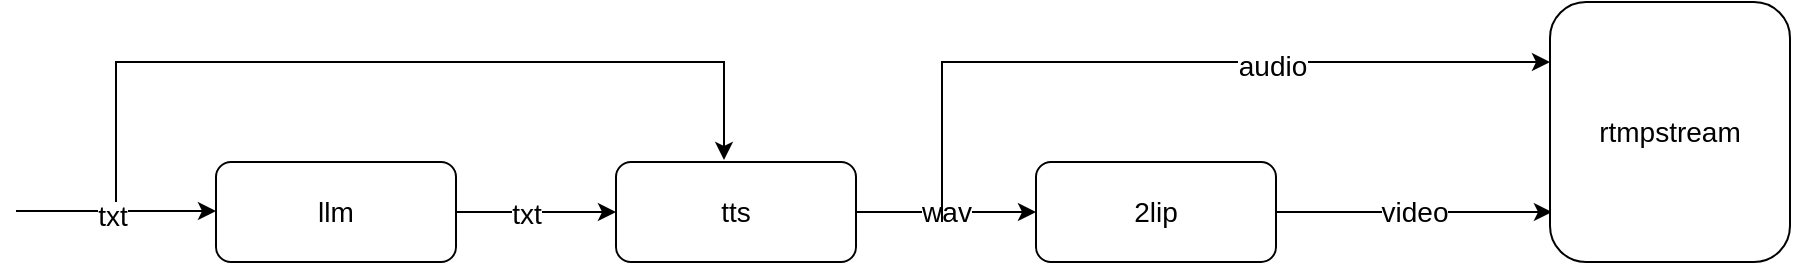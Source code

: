 <mxfile version="20.8.16" type="device"><diagram name="第 1 页" id="HC2TmTF6pd-TvRSKipQh"><mxGraphModel dx="1143" dy="674" grid="1" gridSize="10" guides="1" tooltips="1" connect="1" arrows="1" fold="1" page="1" pageScale="1" pageWidth="1654" pageHeight="2336" math="0" shadow="0"><root><mxCell id="0"/><mxCell id="1" parent="0"/><mxCell id="1Bem9KEXbyJZO9yaHr62-7" value="" style="edgeStyle=orthogonalEdgeStyle;rounded=0;orthogonalLoop=1;jettySize=auto;html=1;" parent="1" source="1Bem9KEXbyJZO9yaHr62-1" target="1Bem9KEXbyJZO9yaHr62-2" edge="1"><mxGeometry relative="1" as="geometry"/></mxCell><mxCell id="1Bem9KEXbyJZO9yaHr62-8" value="&lt;font style=&quot;font-size: 14px;&quot;&gt;txt&lt;/font&gt;" style="edgeLabel;html=1;align=center;verticalAlign=middle;resizable=0;points=[];" parent="1Bem9KEXbyJZO9yaHr62-7" vertex="1" connectable="0"><mxGeometry x="-0.125" y="-1" relative="1" as="geometry"><mxPoint as="offset"/></mxGeometry></mxCell><mxCell id="1Bem9KEXbyJZO9yaHr62-1" value="&lt;font style=&quot;font-size: 14px;&quot;&gt;llm&lt;/font&gt;" style="rounded=1;whiteSpace=wrap;html=1;" parent="1" vertex="1"><mxGeometry x="160" y="230" width="120" height="50" as="geometry"/></mxCell><mxCell id="1Bem9KEXbyJZO9yaHr62-10" value="&lt;font style=&quot;font-size: 14px;&quot;&gt;wav&lt;/font&gt;" style="edgeStyle=orthogonalEdgeStyle;rounded=0;orthogonalLoop=1;jettySize=auto;html=1;" parent="1" source="1Bem9KEXbyJZO9yaHr62-2" target="1Bem9KEXbyJZO9yaHr62-3" edge="1"><mxGeometry relative="1" as="geometry"/></mxCell><mxCell id="1Bem9KEXbyJZO9yaHr62-2" value="&lt;font style=&quot;font-size: 14px;&quot;&gt;tts&lt;/font&gt;" style="rounded=1;whiteSpace=wrap;html=1;" parent="1" vertex="1"><mxGeometry x="360" y="230" width="120" height="50" as="geometry"/></mxCell><mxCell id="1Bem9KEXbyJZO9yaHr62-12" value="&lt;font style=&quot;font-size: 14px;&quot;&gt;video&lt;/font&gt;" style="edgeStyle=orthogonalEdgeStyle;rounded=0;orthogonalLoop=1;jettySize=auto;html=1;entryX=0.008;entryY=0.808;entryDx=0;entryDy=0;entryPerimeter=0;" parent="1" source="1Bem9KEXbyJZO9yaHr62-3" target="1Bem9KEXbyJZO9yaHr62-14" edge="1"><mxGeometry x="0.0" relative="1" as="geometry"><mxPoint x="830" y="255" as="targetPoint"/><mxPoint as="offset"/></mxGeometry></mxCell><mxCell id="1Bem9KEXbyJZO9yaHr62-3" value="&lt;font style=&quot;font-size: 14px;&quot;&gt;2lip&lt;/font&gt;" style="rounded=1;whiteSpace=wrap;html=1;" parent="1" vertex="1"><mxGeometry x="570" y="230" width="120" height="50" as="geometry"/></mxCell><mxCell id="1Bem9KEXbyJZO9yaHr62-5" value="" style="endArrow=classic;html=1;rounded=0;" parent="1" edge="1"><mxGeometry width="50" height="50" relative="1" as="geometry"><mxPoint x="60" y="254.5" as="sourcePoint"/><mxPoint x="160" y="254.5" as="targetPoint"/></mxGeometry></mxCell><mxCell id="1Bem9KEXbyJZO9yaHr62-6" value="&lt;font style=&quot;font-size: 14px;&quot;&gt;txt&lt;/font&gt;" style="edgeLabel;html=1;align=center;verticalAlign=middle;resizable=0;points=[];" parent="1Bem9KEXbyJZO9yaHr62-5" vertex="1" connectable="0"><mxGeometry x="-0.04" y="-1" relative="1" as="geometry"><mxPoint y="1" as="offset"/></mxGeometry></mxCell><mxCell id="1Bem9KEXbyJZO9yaHr62-9" value="" style="endArrow=classic;html=1;rounded=0;entryX=0.45;entryY=-0.02;entryDx=0;entryDy=0;entryPerimeter=0;" parent="1" target="1Bem9KEXbyJZO9yaHr62-2" edge="1"><mxGeometry width="50" height="50" relative="1" as="geometry"><mxPoint x="110" y="250" as="sourcePoint"/><mxPoint x="430" y="220" as="targetPoint"/><Array as="points"><mxPoint x="110" y="180"/><mxPoint x="414" y="180"/></Array></mxGeometry></mxCell><mxCell id="1Bem9KEXbyJZO9yaHr62-11" value="" style="endArrow=classic;html=1;rounded=0;" parent="1" edge="1"><mxGeometry width="50" height="50" relative="1" as="geometry"><mxPoint x="523" y="260" as="sourcePoint"/><mxPoint x="827" y="180" as="targetPoint"/><Array as="points"><mxPoint x="523" y="180"/><mxPoint x="827" y="180"/></Array></mxGeometry></mxCell><mxCell id="1Bem9KEXbyJZO9yaHr62-13" value="&lt;font style=&quot;font-size: 14px;&quot;&gt;audio&lt;/font&gt;" style="edgeLabel;html=1;align=center;verticalAlign=middle;resizable=0;points=[];" parent="1Bem9KEXbyJZO9yaHr62-11" vertex="1" connectable="0"><mxGeometry x="0.276" y="-2" relative="1" as="geometry"><mxPoint as="offset"/></mxGeometry></mxCell><mxCell id="1Bem9KEXbyJZO9yaHr62-14" value="&lt;font style=&quot;font-size: 14px;&quot;&gt;rtmpstream&lt;/font&gt;" style="rounded=1;whiteSpace=wrap;html=1;" parent="1" vertex="1"><mxGeometry x="827" y="150" width="120" height="130" as="geometry"/></mxCell></root></mxGraphModel></diagram></mxfile>